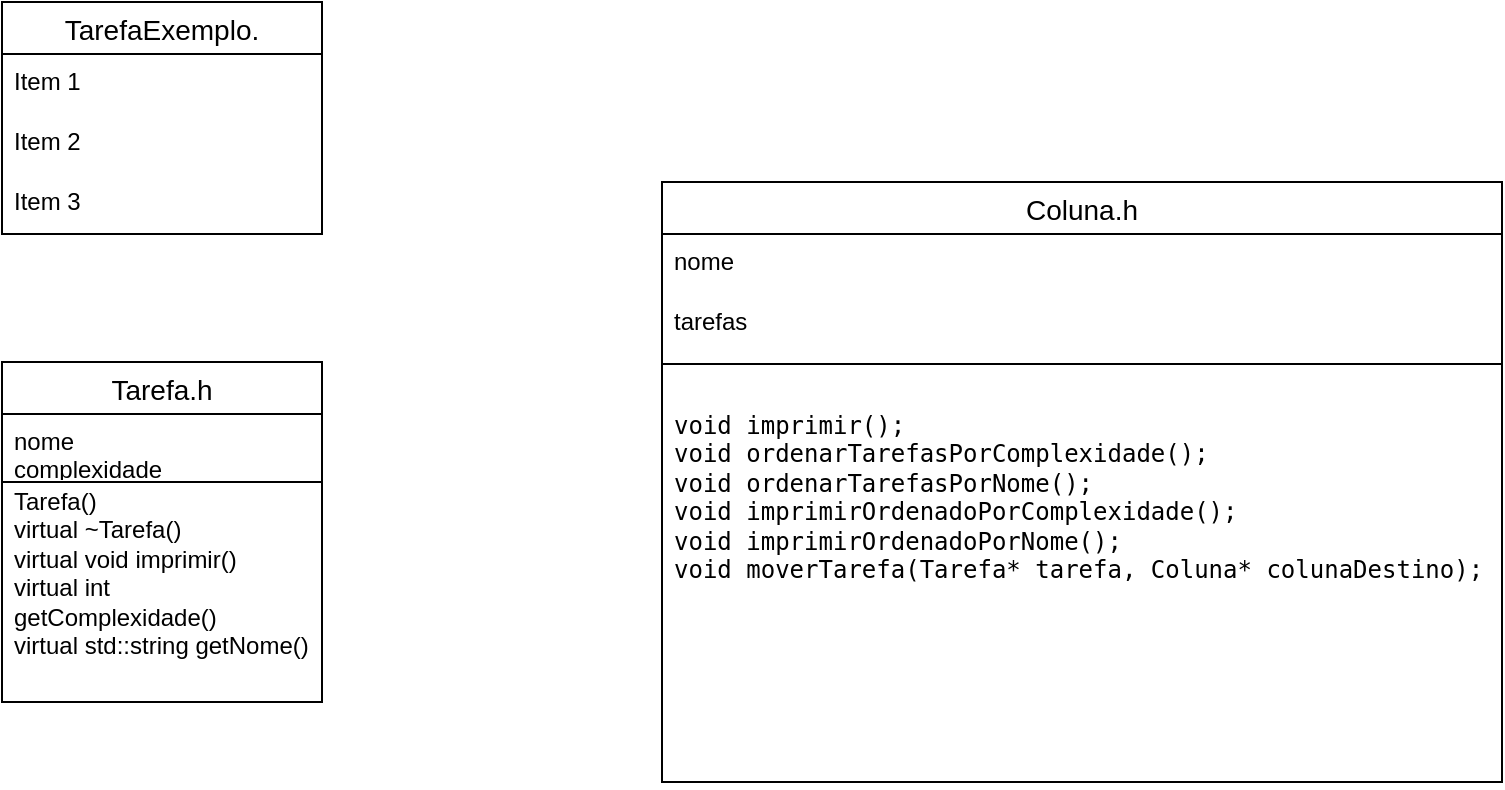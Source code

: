 <mxfile version="21.6.2" type="github">
  <diagram name="Página-1" id="vS54wYhkpu-R3U6V1ZRD">
    <mxGraphModel dx="1434" dy="725" grid="1" gridSize="10" guides="1" tooltips="1" connect="1" arrows="1" fold="1" page="1" pageScale="1" pageWidth="827" pageHeight="1169" math="0" shadow="0">
      <root>
        <mxCell id="0" />
        <mxCell id="1" parent="0" />
        <mxCell id="pkA4ZpUU_qlZRxtPL-2b-28" value="Tarefa.h" style="swimlane;fontStyle=0;childLayout=stackLayout;horizontal=1;startSize=26;horizontalStack=0;resizeParent=1;resizeParentMax=0;resizeLast=0;collapsible=1;marginBottom=0;align=center;fontSize=14;" parent="1" vertex="1">
          <mxGeometry x="40" y="930" width="160" height="170" as="geometry" />
        </mxCell>
        <mxCell id="pkA4ZpUU_qlZRxtPL-2b-29" value="&lt;div&gt;nome&lt;/div&gt;&lt;div&gt;complexidade&lt;br&gt;&lt;/div&gt;&lt;div&gt;&lt;br&gt;&lt;/div&gt;&lt;div&gt;&lt;br&gt;&lt;/div&gt;&lt;div&gt;&lt;br&gt;&lt;/div&gt;&lt;div&gt;&lt;br&gt;&lt;/div&gt;" style="text;strokeColor=none;fillColor=none;spacingLeft=4;spacingRight=4;overflow=hidden;rotatable=0;points=[[0,0.5],[1,0.5]];portConstraint=eastwest;fontSize=12;whiteSpace=wrap;html=1;" parent="pkA4ZpUU_qlZRxtPL-2b-28" vertex="1">
          <mxGeometry y="26" width="160" height="30" as="geometry" />
        </mxCell>
        <mxCell id="pkA4ZpUU_qlZRxtPL-2b-30" value="&lt;div&gt;Tarefa()&lt;/div&gt;&lt;div&gt;virtual ~Tarefa()&lt;/div&gt;&lt;div&gt;virtual void imprimir()&lt;/div&gt;&lt;div&gt;virtual int getComplexidade()&lt;/div&gt;&lt;div&gt;virtual std::string getNome()&lt;br&gt;&lt;/div&gt;" style="text;strokeColor=none;fillColor=none;spacingLeft=4;spacingRight=4;overflow=hidden;rotatable=0;points=[[0,0.5],[1,0.5]];portConstraint=eastwest;fontSize=12;whiteSpace=wrap;html=1;" parent="pkA4ZpUU_qlZRxtPL-2b-28" vertex="1">
          <mxGeometry y="56" width="160" height="114" as="geometry" />
        </mxCell>
        <mxCell id="pkA4ZpUU_qlZRxtPL-2b-32" value="" style="endArrow=none;html=1;rounded=0;" parent="1" edge="1">
          <mxGeometry relative="1" as="geometry">
            <mxPoint x="40" y="990" as="sourcePoint" />
            <mxPoint x="200" y="990" as="targetPoint" />
          </mxGeometry>
        </mxCell>
        <mxCell id="pkA4ZpUU_qlZRxtPL-2b-33" value="Coluna.h" style="swimlane;fontStyle=0;childLayout=stackLayout;horizontal=1;startSize=26;horizontalStack=0;resizeParent=1;resizeParentMax=0;resizeLast=0;collapsible=1;marginBottom=0;align=center;fontSize=14;" parent="1" vertex="1">
          <mxGeometry x="370" y="840" width="420" height="300" as="geometry" />
        </mxCell>
        <mxCell id="pkA4ZpUU_qlZRxtPL-2b-34" value="nome" style="text;strokeColor=none;fillColor=none;spacingLeft=4;spacingRight=4;overflow=hidden;rotatable=0;points=[[0,0.5],[1,0.5]];portConstraint=eastwest;fontSize=12;whiteSpace=wrap;html=1;" parent="pkA4ZpUU_qlZRxtPL-2b-33" vertex="1">
          <mxGeometry y="26" width="420" height="30" as="geometry" />
        </mxCell>
        <mxCell id="pkA4ZpUU_qlZRxtPL-2b-35" value="tarefas" style="text;strokeColor=none;fillColor=none;spacingLeft=4;spacingRight=4;overflow=hidden;rotatable=0;points=[[0,0.5],[1,0.5]];portConstraint=eastwest;fontSize=12;whiteSpace=wrap;html=1;" parent="pkA4ZpUU_qlZRxtPL-2b-33" vertex="1">
          <mxGeometry y="56" width="420" height="30" as="geometry" />
        </mxCell>
        <mxCell id="pkA4ZpUU_qlZRxtPL-2b-39" value="" style="line;strokeWidth=1;rotatable=0;dashed=0;labelPosition=right;align=left;verticalAlign=middle;spacingTop=0;spacingLeft=6;points=[];portConstraint=eastwest;" parent="pkA4ZpUU_qlZRxtPL-2b-33" vertex="1">
          <mxGeometry y="86" width="420" height="10" as="geometry" />
        </mxCell>
        <mxCell id="pkA4ZpUU_qlZRxtPL-2b-36" value="&lt;pre&gt;&lt;code&gt;void imprimir();&lt;br&gt;void ordenarTarefasPorComplexidade();&lt;br&gt;void ordenarTarefasPorNome();&lt;br&gt;void imprimirOrdenadoPorComplexidade();&lt;br&gt;void imprimirOrdenadoPorNome();&lt;br&gt;void moverTarefa(Tarefa* tarefa, Coluna* colunaDestino);&lt;br&gt;&lt;/code&gt;&lt;br&gt;&lt;/pre&gt;" style="text;strokeColor=none;fillColor=none;spacingLeft=4;spacingRight=4;overflow=hidden;rotatable=0;points=[[0,0.5],[1,0.5]];portConstraint=eastwest;fontSize=12;whiteSpace=wrap;html=1;" parent="pkA4ZpUU_qlZRxtPL-2b-33" vertex="1">
          <mxGeometry y="96" width="420" height="204" as="geometry" />
        </mxCell>
        <mxCell id="62WXFrzC4N_BZi2lxImG-1" value="TarefaExemplo." style="swimlane;fontStyle=0;childLayout=stackLayout;horizontal=1;startSize=26;horizontalStack=0;resizeParent=1;resizeParentMax=0;resizeLast=0;collapsible=1;marginBottom=0;align=center;fontSize=14;" vertex="1" parent="1">
          <mxGeometry x="40" y="750" width="160" height="116" as="geometry" />
        </mxCell>
        <mxCell id="62WXFrzC4N_BZi2lxImG-2" value="Item 1" style="text;strokeColor=none;fillColor=none;spacingLeft=4;spacingRight=4;overflow=hidden;rotatable=0;points=[[0,0.5],[1,0.5]];portConstraint=eastwest;fontSize=12;whiteSpace=wrap;html=1;" vertex="1" parent="62WXFrzC4N_BZi2lxImG-1">
          <mxGeometry y="26" width="160" height="30" as="geometry" />
        </mxCell>
        <mxCell id="62WXFrzC4N_BZi2lxImG-3" value="Item 2" style="text;strokeColor=none;fillColor=none;spacingLeft=4;spacingRight=4;overflow=hidden;rotatable=0;points=[[0,0.5],[1,0.5]];portConstraint=eastwest;fontSize=12;whiteSpace=wrap;html=1;" vertex="1" parent="62WXFrzC4N_BZi2lxImG-1">
          <mxGeometry y="56" width="160" height="30" as="geometry" />
        </mxCell>
        <mxCell id="62WXFrzC4N_BZi2lxImG-4" value="Item 3" style="text;strokeColor=none;fillColor=none;spacingLeft=4;spacingRight=4;overflow=hidden;rotatable=0;points=[[0,0.5],[1,0.5]];portConstraint=eastwest;fontSize=12;whiteSpace=wrap;html=1;" vertex="1" parent="62WXFrzC4N_BZi2lxImG-1">
          <mxGeometry y="86" width="160" height="30" as="geometry" />
        </mxCell>
      </root>
    </mxGraphModel>
  </diagram>
</mxfile>
